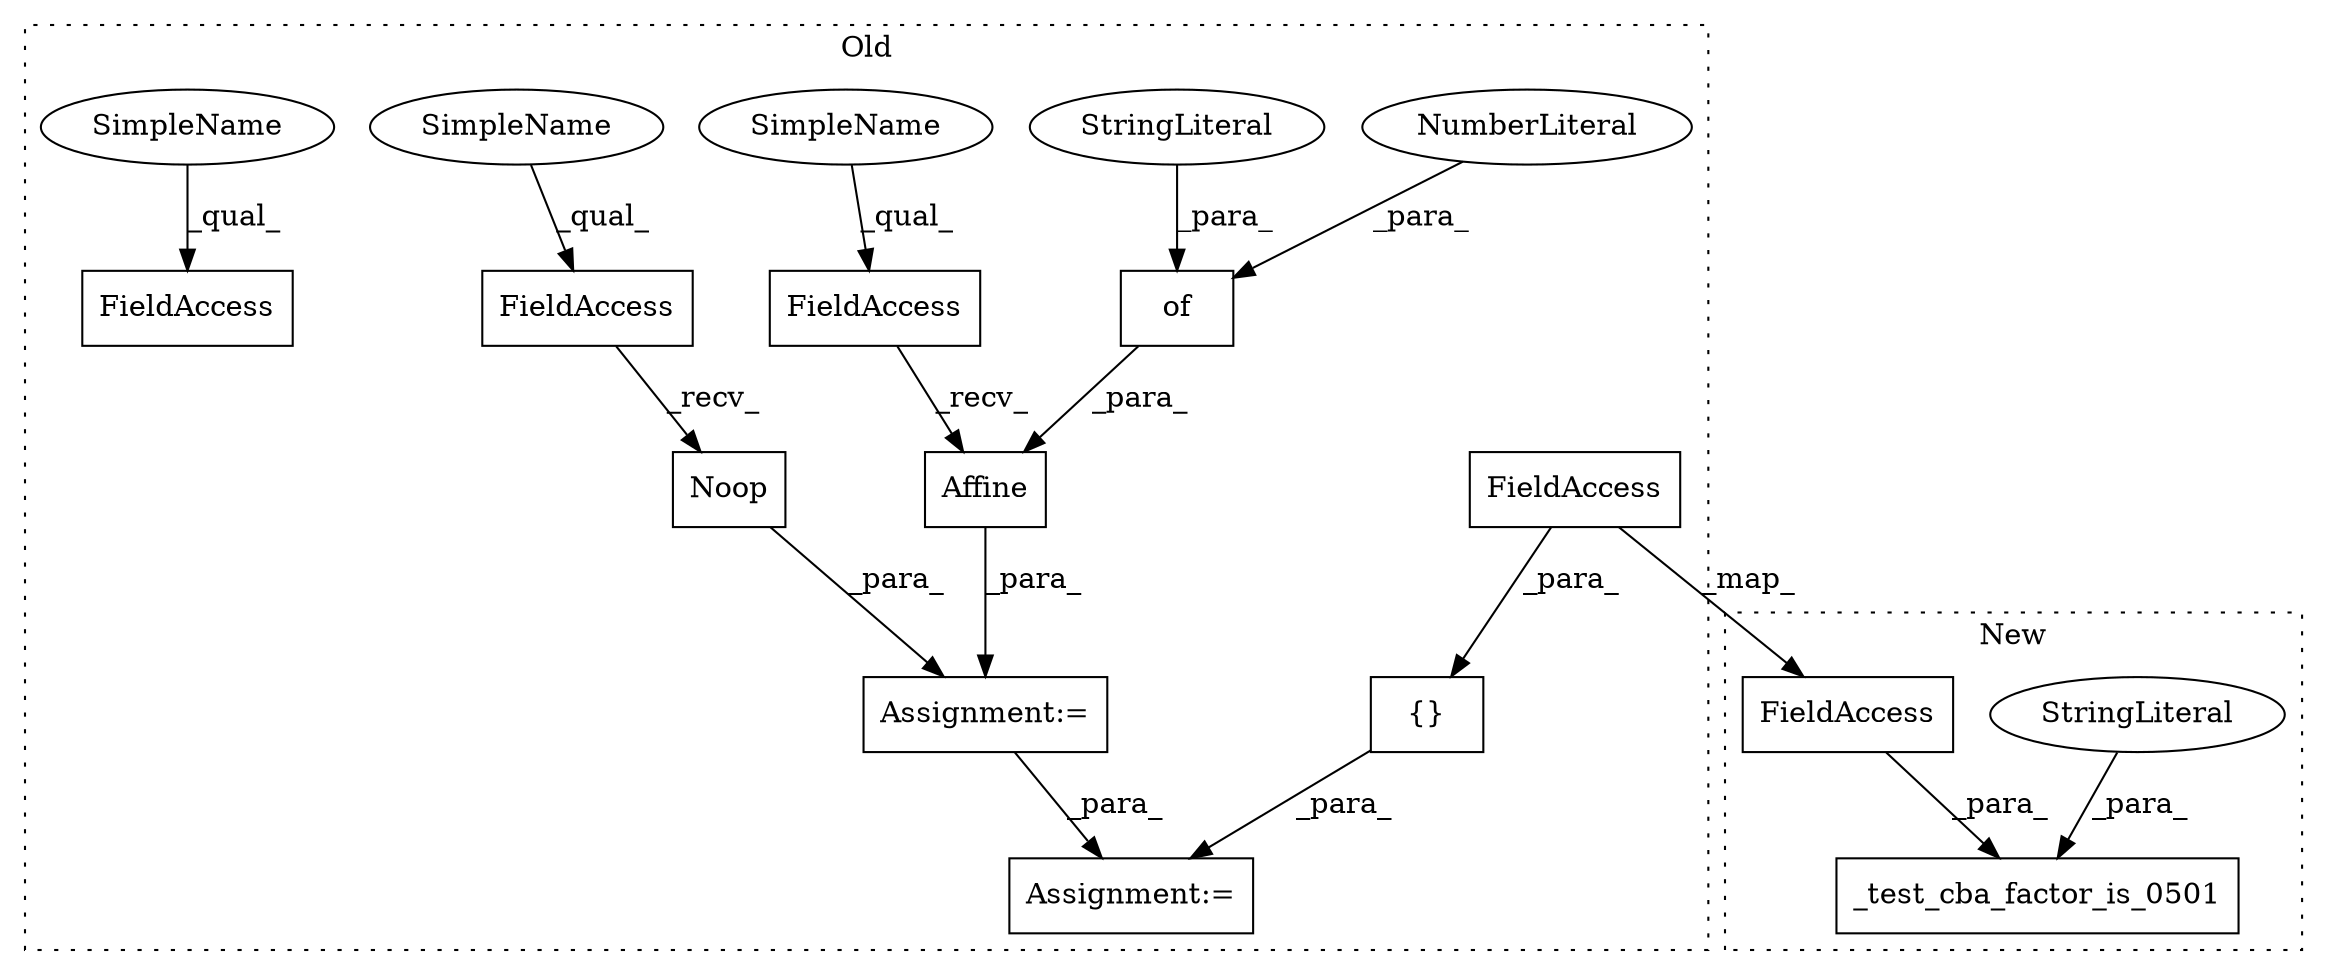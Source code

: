 digraph G {
subgraph cluster0 {
1 [label="of" a="32" s="39173,39181" l="3,1" shape="box"];
3 [label="NumberLiteral" a="34" s="39180" l="1" shape="ellipse"];
4 [label="Affine" a="32" s="39162,39182" l="7,1" shape="box"];
5 [label="FieldAccess" a="22" s="39144" l="17" shape="box"];
6 [label="FieldAccess" a="22" s="39089" l="17" shape="box"];
7 [label="FieldAccess" a="22" s="39119" l="17" shape="box"];
8 [label="Noop" a="32" s="39137" l="6" shape="box"];
9 [label="StringLiteral" a="45" s="39176" l="3" shape="ellipse"];
11 [label="Assignment:=" a="7" s="39198" l="1" shape="box"];
12 [label="{}" a="4" s="39229,39239" l="1,1" shape="box"];
13 [label="Assignment:=" a="7" s="39088" l="1" shape="box"];
14 [label="FieldAccess" a="22" s="39230" l="9" shape="box"];
16 [label="SimpleName" a="42" s="39144" l="6" shape="ellipse"];
17 [label="SimpleName" a="42" s="39119" l="6" shape="ellipse"];
18 [label="SimpleName" a="42" s="39089" l="6" shape="ellipse"];
label = "Old";
style="dotted";
}
subgraph cluster1 {
2 [label="_test_cba_factor_is_0501" a="32" s="35689,35742" l="25,1" shape="box"];
10 [label="StringLiteral" a="45" s="35714" l="18" shape="ellipse"];
15 [label="FieldAccess" a="22" s="35733" l="9" shape="box"];
label = "New";
style="dotted";
}
1 -> 4 [label="_para_"];
3 -> 1 [label="_para_"];
4 -> 13 [label="_para_"];
5 -> 4 [label="_recv_"];
7 -> 8 [label="_recv_"];
8 -> 13 [label="_para_"];
9 -> 1 [label="_para_"];
10 -> 2 [label="_para_"];
12 -> 11 [label="_para_"];
13 -> 11 [label="_para_"];
14 -> 12 [label="_para_"];
14 -> 15 [label="_map_"];
15 -> 2 [label="_para_"];
16 -> 5 [label="_qual_"];
17 -> 7 [label="_qual_"];
18 -> 6 [label="_qual_"];
}